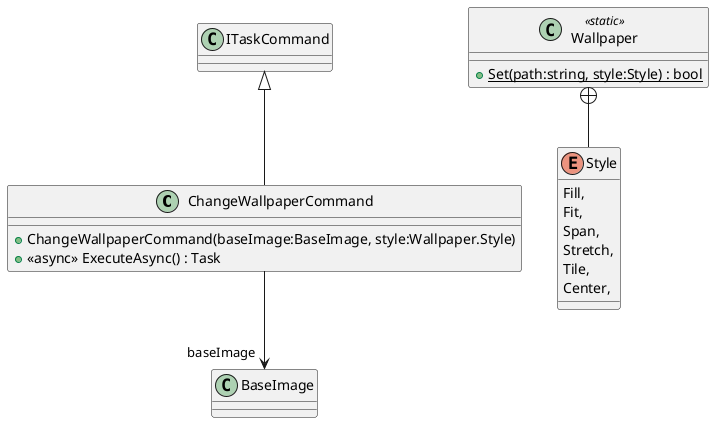 @startuml
class ChangeWallpaperCommand {
    + ChangeWallpaperCommand(baseImage:BaseImage, style:Wallpaper.Style)
    + <<async>> ExecuteAsync() : Task
}
class Wallpaper <<static>> {
    + {static} Set(path:string, style:Style) : bool
}
enum Style {
    Fill,
    Fit,
    Span,
    Stretch,
    Tile,
    Center,
}
ITaskCommand <|-- ChangeWallpaperCommand
ChangeWallpaperCommand --> "baseImage" BaseImage
Wallpaper +-- Style
@enduml
